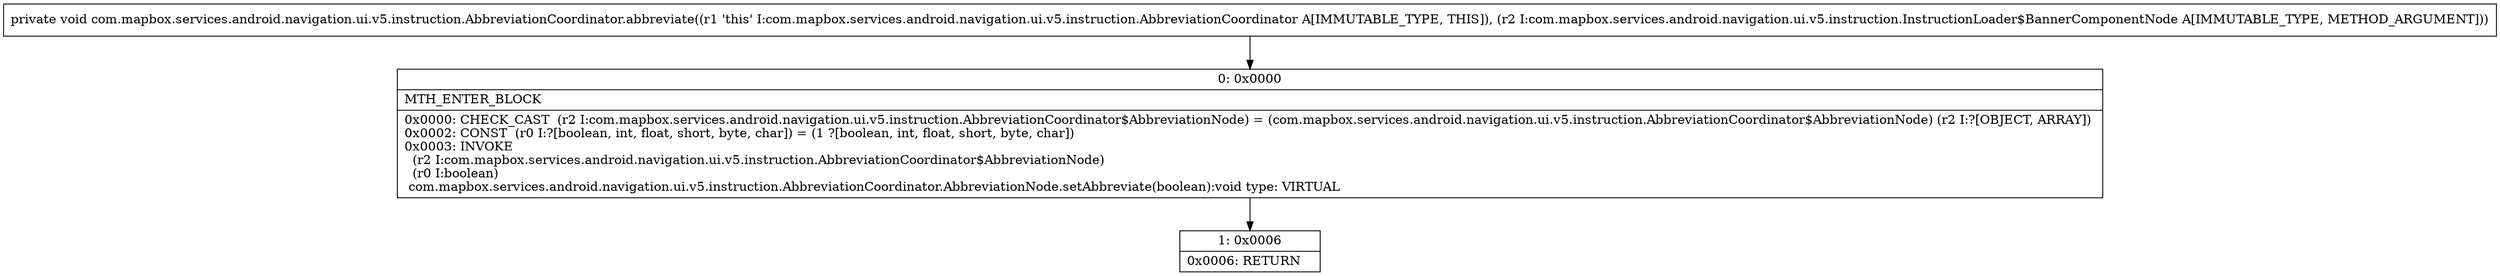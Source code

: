 digraph "CFG forcom.mapbox.services.android.navigation.ui.v5.instruction.AbbreviationCoordinator.abbreviate(Lcom\/mapbox\/services\/android\/navigation\/ui\/v5\/instruction\/InstructionLoader$BannerComponentNode;)V" {
Node_0 [shape=record,label="{0\:\ 0x0000|MTH_ENTER_BLOCK\l|0x0000: CHECK_CAST  (r2 I:com.mapbox.services.android.navigation.ui.v5.instruction.AbbreviationCoordinator$AbbreviationNode) = (com.mapbox.services.android.navigation.ui.v5.instruction.AbbreviationCoordinator$AbbreviationNode) (r2 I:?[OBJECT, ARRAY]) \l0x0002: CONST  (r0 I:?[boolean, int, float, short, byte, char]) = (1 ?[boolean, int, float, short, byte, char]) \l0x0003: INVOKE  \l  (r2 I:com.mapbox.services.android.navigation.ui.v5.instruction.AbbreviationCoordinator$AbbreviationNode)\l  (r0 I:boolean)\l com.mapbox.services.android.navigation.ui.v5.instruction.AbbreviationCoordinator.AbbreviationNode.setAbbreviate(boolean):void type: VIRTUAL \l}"];
Node_1 [shape=record,label="{1\:\ 0x0006|0x0006: RETURN   \l}"];
MethodNode[shape=record,label="{private void com.mapbox.services.android.navigation.ui.v5.instruction.AbbreviationCoordinator.abbreviate((r1 'this' I:com.mapbox.services.android.navigation.ui.v5.instruction.AbbreviationCoordinator A[IMMUTABLE_TYPE, THIS]), (r2 I:com.mapbox.services.android.navigation.ui.v5.instruction.InstructionLoader$BannerComponentNode A[IMMUTABLE_TYPE, METHOD_ARGUMENT])) }"];
MethodNode -> Node_0;
Node_0 -> Node_1;
}

